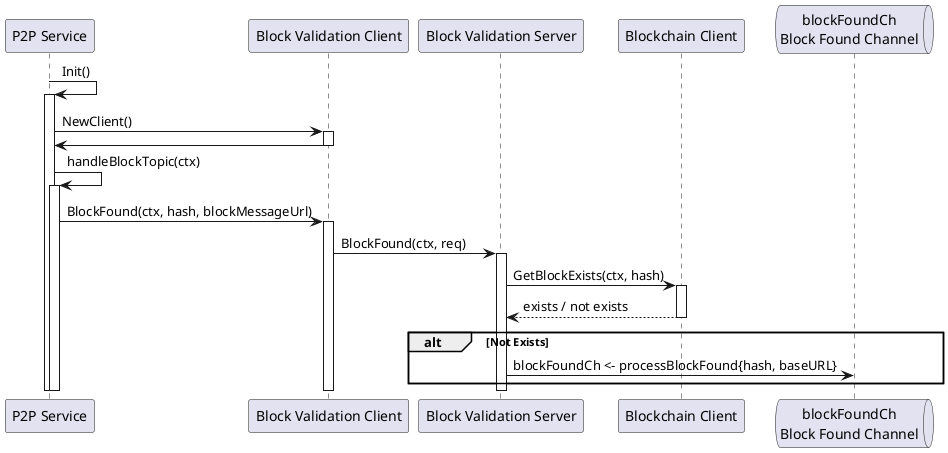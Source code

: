 @startuml
participant "P2P Service" as P2P
participant "Block Validation Client" as BVC
participant "Block Validation Server" as BVS
participant "Blockchain Client" as BC
queue "blockFoundCh\nBlock Found Channel" as BFC

P2P -> P2P: Init()
activate P2P

P2P -> BVC: NewClient()

activate BVC
BVC -> P2P
deactivate BVC

P2P -> P2P: handleBlockTopic(ctx)
activate P2P
P2P -> BVC: BlockFound(ctx, hash, blockMessageUrl)
activate BVC

BVC -> BVS: BlockFound(ctx, req)
activate BVS

BVS -> BC: GetBlockExists(ctx, hash)
activate BC
BC --> BVS: exists / not exists
deactivate BC

alt Not Exists
BVS -> BFC: blockFoundCh <- processBlockFound{hash, baseURL}
end

deactivate BVS
deactivate BVC
deactivate P2P
deactivate P2P

@enduml
